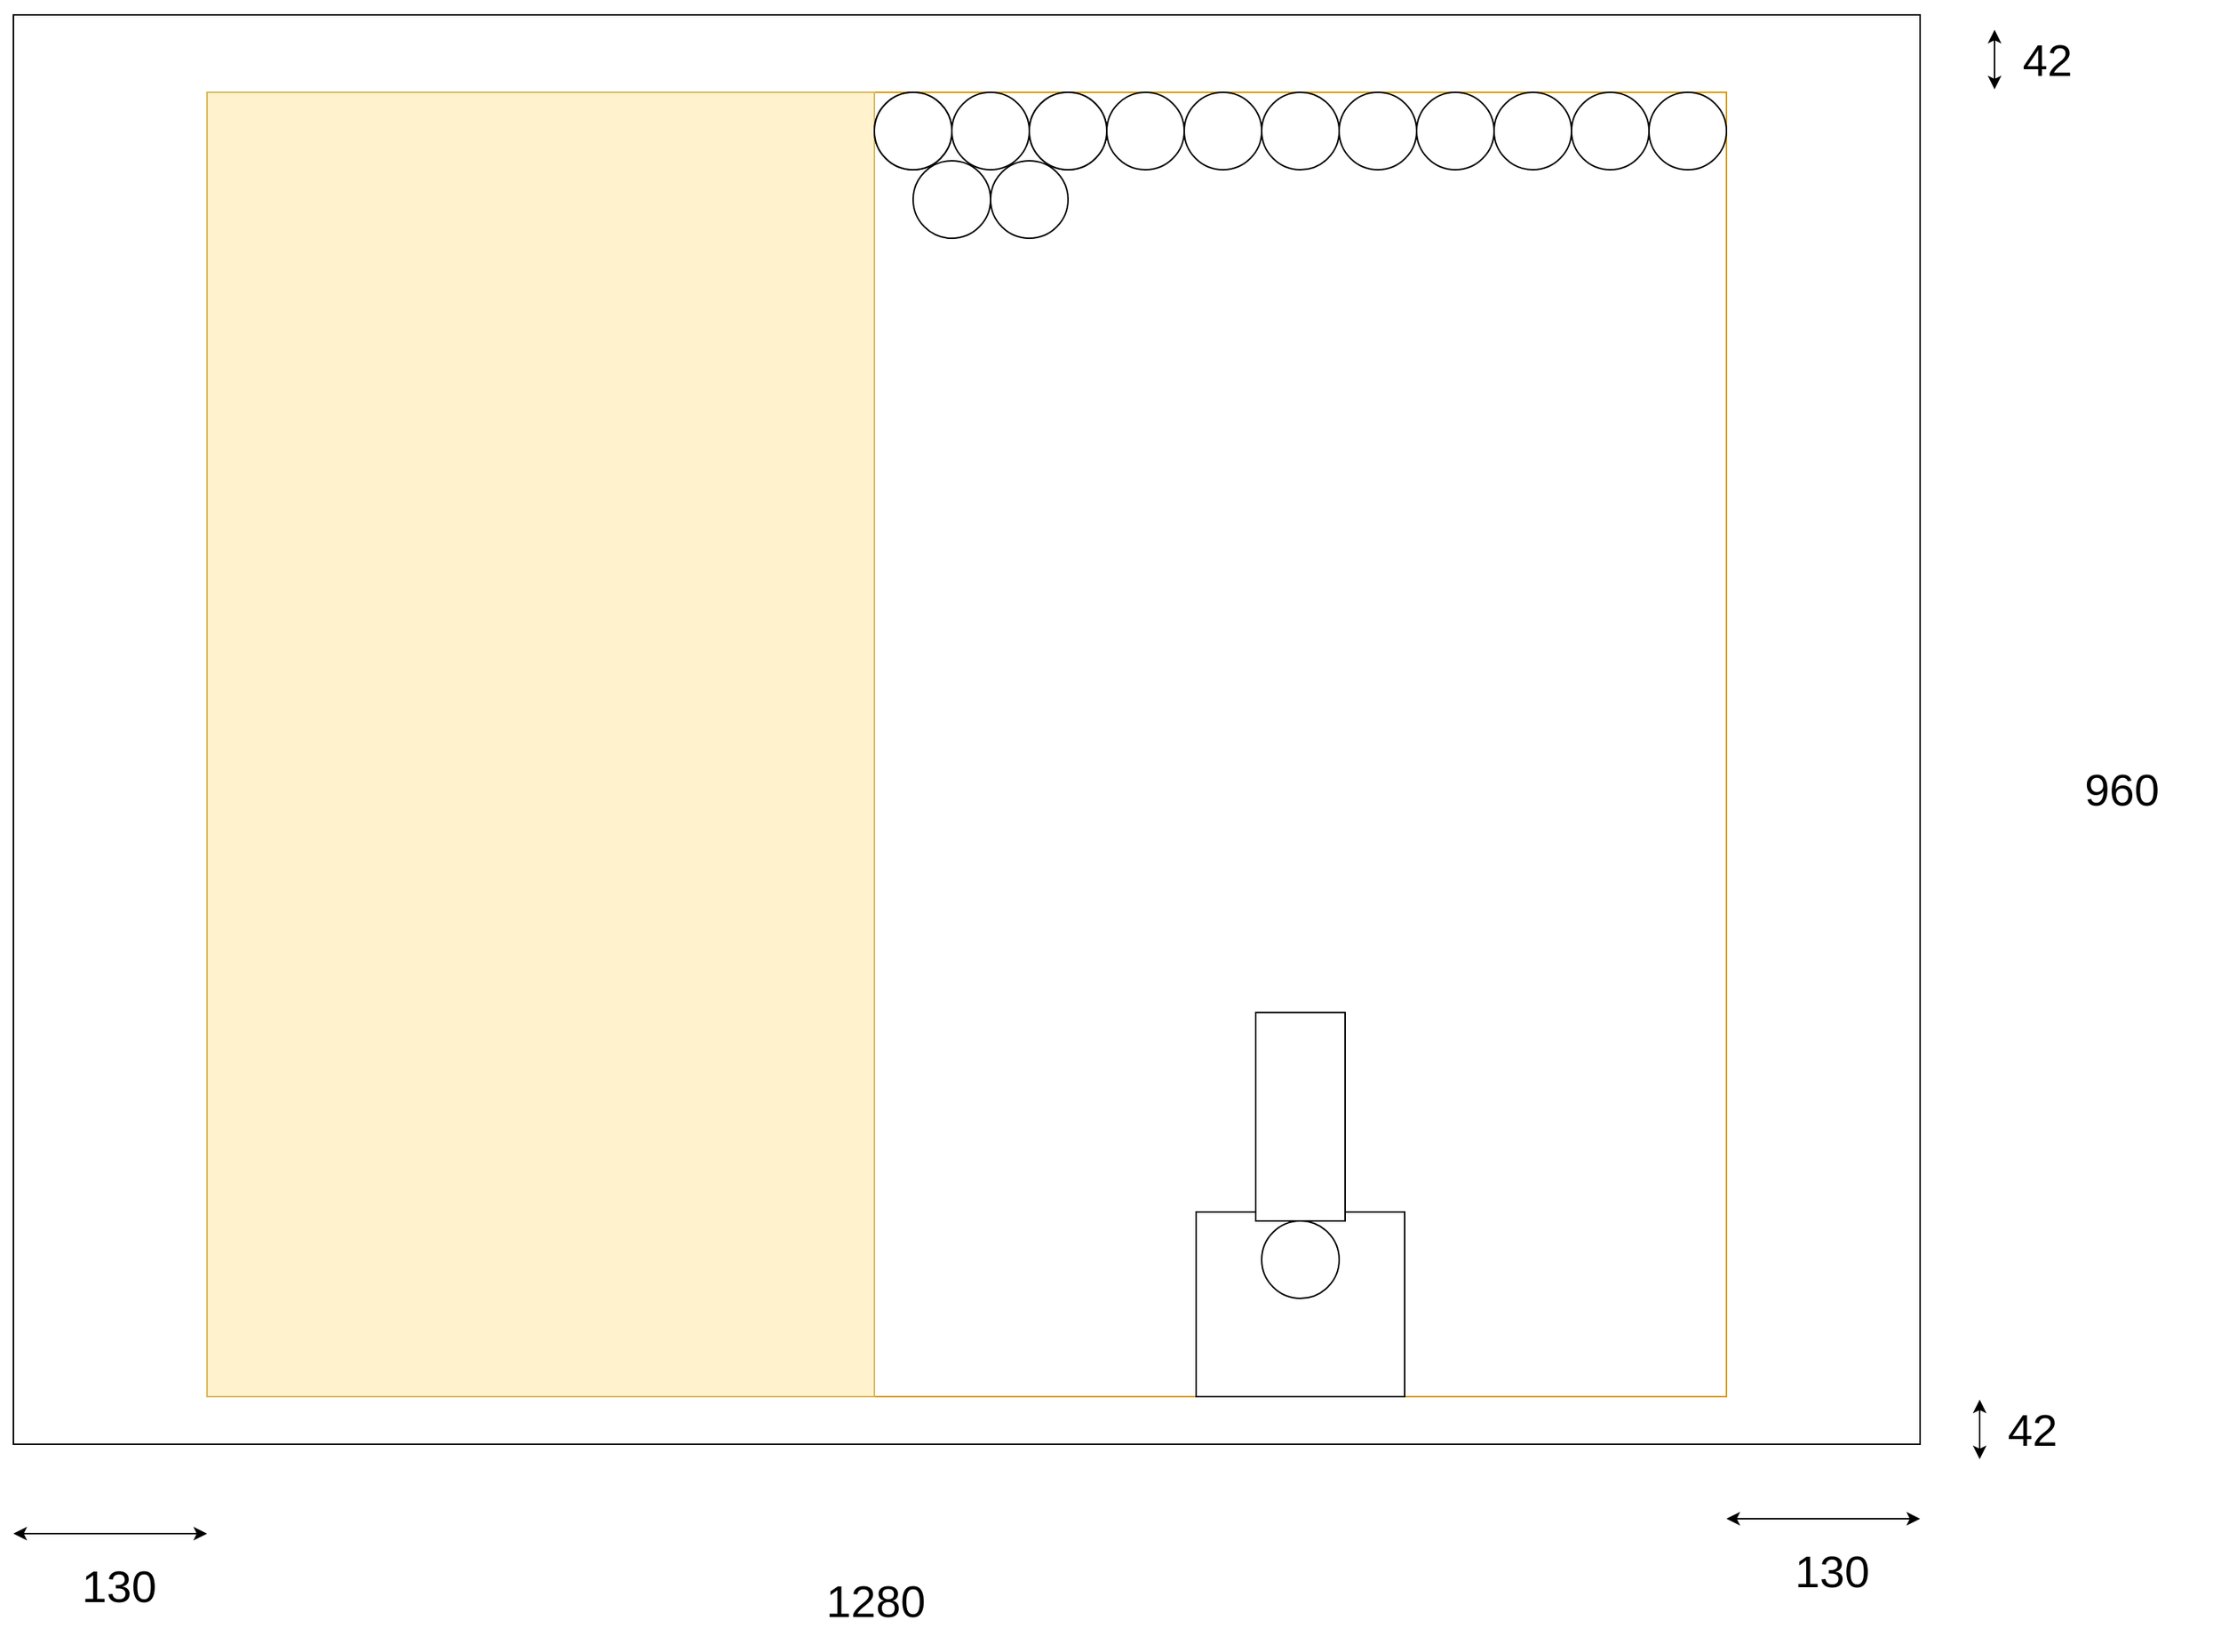 <mxfile version="13.6.2" type="device" pages="3"><diagram id="J5asYai6eKbmQpkkyKEn" name="Page-1"><mxGraphModel dx="1851" dy="1761" grid="1" gridSize="10" guides="1" tooltips="1" connect="1" arrows="1" fold="1" page="1" pageScale="1" pageWidth="827" pageHeight="1169" math="0" shadow="0"><root><mxCell id="0"/><mxCell id="1" style="" parent="0"/><mxCell id="v0hbr8APHyzQPTj9iuO6-1" value="" style="rounded=0;whiteSpace=wrap;html=1;fillColor=none;" parent="1" vertex="1"><mxGeometry y="-10" width="1280" height="960" as="geometry"/></mxCell><mxCell id="v0hbr8APHyzQPTj9iuO6-3" value="" style="rounded=0;whiteSpace=wrap;html=1;strokeColor=#d79b00;fillColor=none;" parent="1" vertex="1"><mxGeometry x="578" y="42" width="572" height="876" as="geometry"/></mxCell><mxCell id="v0hbr8APHyzQPTj9iuO6-4" value="" style="rounded=0;whiteSpace=wrap;html=1;fillColor=#fff2cc;strokeColor=#d6b656;" parent="1" vertex="1"><mxGeometry x="130" y="42" width="448" height="876" as="geometry"/></mxCell><mxCell id="v0hbr8APHyzQPTj9iuO6-5" value="&lt;font style=&quot;font-size: 30px;&quot;&gt;1280&lt;/font&gt;" style="text;html=1;strokeColor=none;fillColor=none;align=center;verticalAlign=middle;whiteSpace=wrap;rounded=0;fontSize=30;" parent="1" vertex="1"><mxGeometry x="520" y="1030" width="118" height="50" as="geometry"/></mxCell><mxCell id="v0hbr8APHyzQPTj9iuO6-8" style="edgeStyle=orthogonalEdgeStyle;rounded=0;orthogonalLoop=1;jettySize=auto;html=1;exitX=0.5;exitY=1;exitDx=0;exitDy=0;" parent="1" source="v0hbr8APHyzQPTj9iuO6-5" target="v0hbr8APHyzQPTj9iuO6-5" edge="1"><mxGeometry relative="1" as="geometry"/></mxCell><mxCell id="v0hbr8APHyzQPTj9iuO6-11" value="960" style="text;html=1;strokeColor=none;fillColor=none;align=center;verticalAlign=middle;whiteSpace=wrap;rounded=0;fontSize=30;" parent="1" vertex="1"><mxGeometry x="1350" y="470" width="131" height="80" as="geometry"/></mxCell><mxCell id="v0hbr8APHyzQPTj9iuO6-12" value="42" style="text;html=1;strokeColor=none;fillColor=none;align=center;verticalAlign=middle;whiteSpace=wrap;rounded=0;fontSize=30;" parent="1" vertex="1"><mxGeometry x="1300" y="-20" width="131" height="80" as="geometry"/></mxCell><mxCell id="v0hbr8APHyzQPTj9iuO6-13" value="" style="endArrow=classic;startArrow=classic;html=1;fontSize=30;" parent="1" edge="1"><mxGeometry width="50" height="50" relative="1" as="geometry"><mxPoint x="1330" y="40" as="sourcePoint"/><mxPoint x="1330" as="targetPoint"/></mxGeometry></mxCell><mxCell id="v0hbr8APHyzQPTj9iuO6-14" value="" style="endArrow=classic;startArrow=classic;html=1;fontSize=30;" parent="1" edge="1"><mxGeometry width="50" height="50" relative="1" as="geometry"><mxPoint x="1150" y="1000" as="sourcePoint"/><mxPoint x="1280" y="1000" as="targetPoint"/></mxGeometry></mxCell><mxCell id="v0hbr8APHyzQPTj9iuO6-15" value="" style="endArrow=classic;startArrow=classic;html=1;fontSize=30;" parent="1" edge="1"><mxGeometry width="50" height="50" relative="1" as="geometry"><mxPoint y="1010" as="sourcePoint"/><mxPoint x="130" y="1010" as="targetPoint"/></mxGeometry></mxCell><mxCell id="v0hbr8APHyzQPTj9iuO6-16" value="&lt;font style=&quot;font-size: 30px&quot;&gt;130&lt;/font&gt;" style="text;html=1;strokeColor=none;fillColor=none;align=center;verticalAlign=middle;whiteSpace=wrap;rounded=0;fontSize=30;" parent="1" vertex="1"><mxGeometry x="12" y="1020" width="118" height="50" as="geometry"/></mxCell><mxCell id="v0hbr8APHyzQPTj9iuO6-19" value="&lt;font style=&quot;font-size: 30px&quot;&gt;130&lt;/font&gt;" style="text;html=1;strokeColor=none;fillColor=none;align=center;verticalAlign=middle;whiteSpace=wrap;rounded=0;fontSize=30;" parent="1" vertex="1"><mxGeometry x="1162" y="1010" width="118" height="50" as="geometry"/></mxCell><mxCell id="v0hbr8APHyzQPTj9iuO6-24" value="42" style="text;html=1;strokeColor=none;fillColor=none;align=center;verticalAlign=middle;whiteSpace=wrap;rounded=0;fontSize=30;" parent="1" vertex="1"><mxGeometry x="1290" y="900" width="131" height="80" as="geometry"/></mxCell><mxCell id="v0hbr8APHyzQPTj9iuO6-25" value="" style="endArrow=classic;startArrow=classic;html=1;fontSize=30;" parent="1" edge="1"><mxGeometry width="50" height="50" relative="1" as="geometry"><mxPoint x="1320" y="960" as="sourcePoint"/><mxPoint x="1320" y="920" as="targetPoint"/></mxGeometry></mxCell><mxCell id="v0hbr8APHyzQPTj9iuO6-32" value="" style="rounded=0;whiteSpace=wrap;html=1;fontSize=30;" parent="1" vertex="1"><mxGeometry x="794" y="794" width="140" height="124" as="geometry"/></mxCell><mxCell id="v0hbr8APHyzQPTj9iuO6-33" value="" style="ellipse;whiteSpace=wrap;html=1;aspect=fixed;fontSize=30;" parent="1" vertex="1"><mxGeometry x="838" y="800" width="52" height="52" as="geometry"/></mxCell><mxCell id="6xWBljNZSkfM8OKIJYiL-2" value="" style="rounded=0;whiteSpace=wrap;html=1;" parent="1" vertex="1"><mxGeometry x="834" y="660" width="60" height="140" as="geometry"/></mxCell><mxCell id="6xWBljNZSkfM8OKIJYiL-3" value="" style="ellipse;whiteSpace=wrap;html=1;aspect=fixed;fontSize=30;" parent="1" vertex="1"><mxGeometry x="578" y="42" width="52" height="52" as="geometry"/></mxCell><mxCell id="P8jjx8zGI9VoRdxvRqh--1" value="" style="ellipse;whiteSpace=wrap;html=1;aspect=fixed;fontSize=30;" parent="1" vertex="1"><mxGeometry x="630" y="42" width="52" height="52" as="geometry"/></mxCell><mxCell id="P8jjx8zGI9VoRdxvRqh--2" value="" style="ellipse;whiteSpace=wrap;html=1;aspect=fixed;fontSize=30;" parent="1" vertex="1"><mxGeometry x="682" y="42" width="52" height="52" as="geometry"/></mxCell><mxCell id="P8jjx8zGI9VoRdxvRqh--3" value="" style="ellipse;whiteSpace=wrap;html=1;aspect=fixed;fontSize=30;" parent="1" vertex="1"><mxGeometry x="682" y="42" width="52" height="52" as="geometry"/></mxCell><mxCell id="P8jjx8zGI9VoRdxvRqh--4" value="" style="ellipse;whiteSpace=wrap;html=1;aspect=fixed;fontSize=30;" parent="1" vertex="1"><mxGeometry x="578" y="42" width="52" height="52" as="geometry"/></mxCell><mxCell id="P8jjx8zGI9VoRdxvRqh--9" value="" style="ellipse;whiteSpace=wrap;html=1;aspect=fixed;fontSize=30;" parent="1" vertex="1"><mxGeometry x="786" y="42" width="52" height="52" as="geometry"/></mxCell><mxCell id="P8jjx8zGI9VoRdxvRqh--10" value="" style="ellipse;whiteSpace=wrap;html=1;aspect=fixed;fontSize=30;" parent="1" vertex="1"><mxGeometry x="838" y="42" width="52" height="52" as="geometry"/></mxCell><mxCell id="P8jjx8zGI9VoRdxvRqh--11" value="" style="ellipse;whiteSpace=wrap;html=1;aspect=fixed;fontSize=30;" parent="1" vertex="1"><mxGeometry x="734" y="42" width="52" height="52" as="geometry"/></mxCell><mxCell id="P8jjx8zGI9VoRdxvRqh--12" value="" style="ellipse;whiteSpace=wrap;html=1;aspect=fixed;fontSize=30;" parent="1" vertex="1"><mxGeometry x="942" y="42" width="52" height="52" as="geometry"/></mxCell><mxCell id="P8jjx8zGI9VoRdxvRqh--13" value="" style="ellipse;whiteSpace=wrap;html=1;aspect=fixed;fontSize=30;" parent="1" vertex="1"><mxGeometry x="994" y="42" width="52" height="52" as="geometry"/></mxCell><mxCell id="P8jjx8zGI9VoRdxvRqh--14" value="" style="ellipse;whiteSpace=wrap;html=1;aspect=fixed;fontSize=30;" parent="1" vertex="1"><mxGeometry x="890" y="42" width="52" height="52" as="geometry"/></mxCell><mxCell id="P8jjx8zGI9VoRdxvRqh--15" value="" style="ellipse;whiteSpace=wrap;html=1;aspect=fixed;fontSize=30;" parent="1" vertex="1"><mxGeometry x="1046" y="42" width="52" height="52" as="geometry"/></mxCell><mxCell id="P8jjx8zGI9VoRdxvRqh--16" value="" style="ellipse;whiteSpace=wrap;html=1;aspect=fixed;fontSize=30;" parent="1" vertex="1"><mxGeometry x="1098" y="42" width="52" height="52" as="geometry"/></mxCell><mxCell id="P8jjx8zGI9VoRdxvRqh--17" value="" style="ellipse;whiteSpace=wrap;html=1;aspect=fixed;fontSize=30;" parent="1" vertex="1"><mxGeometry x="604" y="88" width="52" height="52" as="geometry"/></mxCell><mxCell id="P8jjx8zGI9VoRdxvRqh--18" value="" style="ellipse;whiteSpace=wrap;html=1;aspect=fixed;fontSize=30;" parent="1" vertex="1"><mxGeometry x="656" y="88" width="52" height="52" as="geometry"/></mxCell></root></mxGraphModel></diagram><diagram id="Wh8AkLgUptCjyMWUSnkz" name="Page-2"><mxGraphModel dx="1874" dy="592" grid="1" gridSize="10" guides="0" tooltips="1" connect="0" arrows="0" fold="1" page="1" pageScale="1" pageWidth="850" pageHeight="1100" math="0" shadow="0"><root><mxCell id="xOW7aB-gW4OoABXh9WrI-0"/><mxCell id="xOW7aB-gW4OoABXh9WrI-1" parent="xOW7aB-gW4OoABXh9WrI-0"/><mxCell id="xOW7aB-gW4OoABXh9WrI-3" value="" style="ellipse;whiteSpace=wrap;html=1;aspect=fixed;" parent="xOW7aB-gW4OoABXh9WrI-1" vertex="1"><mxGeometry x="-480" y="600" width="40" height="40" as="geometry"/></mxCell><mxCell id="xOW7aB-gW4OoABXh9WrI-5" value="" style="endArrow=none;html=1;" parent="xOW7aB-gW4OoABXh9WrI-1" edge="1"><mxGeometry width="50" height="50" relative="1" as="geometry"><mxPoint x="-460" y="620" as="sourcePoint"/><mxPoint x="-460.5" y="350" as="targetPoint"/></mxGeometry></mxCell><mxCell id="xOW7aB-gW4OoABXh9WrI-6" value="" style="endArrow=none;html=1;" parent="xOW7aB-gW4OoABXh9WrI-1" edge="1"><mxGeometry width="50" height="50" relative="1" as="geometry"><mxPoint x="-780" y="620" as="sourcePoint"/><mxPoint x="-100" y="620" as="targetPoint"/></mxGeometry></mxCell><mxCell id="xOW7aB-gW4OoABXh9WrI-7" value="" style="endArrow=none;html=1;exitX=0.109;exitY=0.185;exitDx=0;exitDy=0;exitPerimeter=0;" parent="xOW7aB-gW4OoABXh9WrI-1" edge="1"><mxGeometry width="50" height="50" relative="1" as="geometry"><mxPoint x="-643.77" y="436.95" as="sourcePoint"/><mxPoint x="-460" y="620" as="targetPoint"/></mxGeometry></mxCell><mxCell id="xOW7aB-gW4OoABXh9WrI-8" value="" style="endArrow=none;html=1;entryX=0.89;entryY=0.186;entryDx=0;entryDy=0;entryPerimeter=0;" parent="xOW7aB-gW4OoABXh9WrI-1" edge="1"><mxGeometry width="50" height="50" relative="1" as="geometry"><mxPoint x="-460" y="620" as="sourcePoint"/><mxPoint x="-276.7" y="437.42" as="targetPoint"/></mxGeometry></mxCell><mxCell id="xOW7aB-gW4OoABXh9WrI-12" value="" style="endArrow=none;dashed=1;html=1;entryX=0.89;entryY=0.189;entryDx=0;entryDy=0;entryPerimeter=0;exitX=0.89;exitY=0.574;exitDx=0;exitDy=0;exitPerimeter=0;" parent="xOW7aB-gW4OoABXh9WrI-1" edge="1"><mxGeometry width="50" height="50" relative="1" as="geometry"><mxPoint x="-276.7" y="619.78" as="sourcePoint"/><mxPoint x="-276.7" y="438.83" as="targetPoint"/></mxGeometry></mxCell><mxCell id="xOW7aB-gW4OoABXh9WrI-19" value="" style="endArrow=none;dashed=1;html=1;strokeColor=#000000;" parent="xOW7aB-gW4OoABXh9WrI-1" edge="1"><mxGeometry width="50" height="50" relative="1" as="geometry"><mxPoint x="-460" y="440" as="sourcePoint"/><mxPoint x="-280" y="440" as="targetPoint"/></mxGeometry></mxCell><mxCell id="xOW7aB-gW4OoABXh9WrI-20" value="" style="ellipse;whiteSpace=wrap;html=1;aspect=fixed;fillColor=none;" parent="xOW7aB-gW4OoABXh9WrI-1" vertex="1"><mxGeometry x="-705" y="350" width="490" height="490" as="geometry"/></mxCell><mxCell id="xOW7aB-gW4OoABXh9WrI-22" value="" style="shape=flexArrow;endArrow=classic;html=1;strokeColor=#000000;entryX=0.499;entryY=-0.001;entryDx=0;entryDy=0;entryPerimeter=0;exitX=0.499;exitY=0.551;exitDx=0;exitDy=0;exitPerimeter=0;" parent="xOW7aB-gW4OoABXh9WrI-1" source="xOW7aB-gW4OoABXh9WrI-20" target="xOW7aB-gW4OoABXh9WrI-20" edge="1"><mxGeometry width="50" height="50" relative="1" as="geometry"><mxPoint x="-470" y="520" as="sourcePoint"/><mxPoint x="-420" y="470" as="targetPoint"/></mxGeometry></mxCell><mxCell id="xOW7aB-gW4OoABXh9WrI-23" value="" style="shape=flexArrow;endArrow=classic;html=1;strokeColor=#000000;entryX=0.974;entryY=0.345;entryDx=0;entryDy=0;entryPerimeter=0;" parent="xOW7aB-gW4OoABXh9WrI-1" target="xOW7aB-gW4OoABXh9WrI-20" edge="1"><mxGeometry width="50" height="50" relative="1" as="geometry"><mxPoint x="-460" y="620" as="sourcePoint"/><mxPoint x="-420" y="470" as="targetPoint"/></mxGeometry></mxCell></root></mxGraphModel></diagram><diagram id="EbQnT6XlmeJ9Av-Gbdzy" name="Page-3"><mxGraphModel dx="1024" dy="592" grid="1" gridSize="10" guides="1" tooltips="1" connect="1" arrows="1" fold="1" page="1" pageScale="1" pageWidth="850" pageHeight="1100" math="0" shadow="0"><root><mxCell id="NwrInR9cPjxZARZmSCYF-0"/><mxCell id="NwrInR9cPjxZARZmSCYF-1" parent="NwrInR9cPjxZARZmSCYF-0"/><mxCell id="NwrInR9cPjxZARZmSCYF-2" value="" style="rounded=0;whiteSpace=wrap;html=1;" vertex="1" parent="NwrInR9cPjxZARZmSCYF-1"><mxGeometry width="1280" height="960" as="geometry"/></mxCell></root></mxGraphModel></diagram></mxfile>